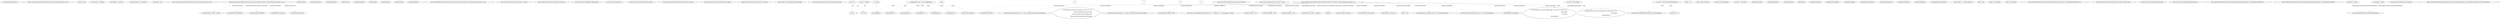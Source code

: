 digraph  {
n7 [label="CommonMark.Syntax.Block", span=""];
n0 [cluster="CommonMark.Syntax.Block.Block(CommonMark.Syntax.BlockTag, int, int)", label="Entry CommonMark.Syntax.Block.Block(CommonMark.Syntax.BlockTag, int, int)", span="9-9"];
n1 [cluster="CommonMark.Syntax.Block.Block(CommonMark.Syntax.BlockTag, int, int)", label="this.Tag = tag", span="11-11"];
n2 [cluster="CommonMark.Syntax.Block.Block(CommonMark.Syntax.BlockTag, int, int)", label="this.StartLine = startLine", span="12-12"];
n3 [cluster="CommonMark.Syntax.Block.Block(CommonMark.Syntax.BlockTag, int, int)", label="this.EndLine = startLine", span="13-13"];
n4 [cluster="CommonMark.Syntax.Block.Block(CommonMark.Syntax.BlockTag, int, int)", label="this.StartColumn = startColumn", span="14-14"];
n5 [cluster="CommonMark.Syntax.Block.Block(CommonMark.Syntax.BlockTag, int, int)", label="this.IsOpen = true", span="15-15"];
n6 [cluster="CommonMark.Syntax.Block.Block(CommonMark.Syntax.BlockTag, int, int)", label="Exit CommonMark.Syntax.Block.Block(CommonMark.Syntax.BlockTag, int, int)", span="9-9"];
m2_80 [cluster="CommonMark.Formatter.Printer.print_inlines(System.IO.TextWriter, CommonMark.Syntax.Inline, int, int)", file="Printer.cs", label="Entry CommonMark.Formatter.Printer.print_inlines(System.IO.TextWriter, CommonMark.Syntax.Inline, int, int)", span="150-150"];
m2_87 [cluster="CommonMark.Formatter.Printer.print_inlines(System.IO.TextWriter, CommonMark.Syntax.Inline, int, int)", file="Printer.cs", label="writer.Write(new string(' ', indent))", span="154-154"];
m2_92 [cluster="CommonMark.Formatter.Printer.print_inlines(System.IO.TextWriter, CommonMark.Syntax.Inline, int, int)", file="Printer.cs", label="writer.WriteLine(''linebreak'')", span="163-163"];
m2_94 [cluster="CommonMark.Formatter.Printer.print_inlines(System.IO.TextWriter, CommonMark.Syntax.Inline, int, int)", file="Printer.cs", label="writer.WriteLine(''softbreak'')", span="167-167"];
m2_106 [cluster="CommonMark.Formatter.Printer.print_inlines(System.IO.TextWriter, CommonMark.Syntax.Inline, int, int)", file="Printer.cs", label="writer.WriteLine(''strong'')", span="193-193"];
m2_109 [cluster="CommonMark.Formatter.Printer.print_inlines(System.IO.TextWriter, CommonMark.Syntax.Inline, int, int)", file="Printer.cs", label="writer.WriteLine(''emph'')", span="198-198"];
m2_89 [cluster="CommonMark.Formatter.Printer.print_inlines(System.IO.TextWriter, CommonMark.Syntax.Inline, int, int)", file="Printer.cs", label="InlineTag.String", span="158-158"];
m2_91 [cluster="CommonMark.Formatter.Printer.print_inlines(System.IO.TextWriter, CommonMark.Syntax.Inline, int, int)", file="Printer.cs", label="InlineTag.LineBreak", span="162-162"];
m2_93 [cluster="CommonMark.Formatter.Printer.print_inlines(System.IO.TextWriter, CommonMark.Syntax.Inline, int, int)", file="Printer.cs", label="InlineTag.SoftBreak", span="166-166"];
m2_95 [cluster="CommonMark.Formatter.Printer.print_inlines(System.IO.TextWriter, CommonMark.Syntax.Inline, int, int)", file="Printer.cs", label="InlineTag.Code", span="170-170"];
m2_97 [cluster="CommonMark.Formatter.Printer.print_inlines(System.IO.TextWriter, CommonMark.Syntax.Inline, int, int)", file="Printer.cs", label="InlineTag.RawHtml", span="174-174"];
m2_99 [cluster="CommonMark.Formatter.Printer.print_inlines(System.IO.TextWriter, CommonMark.Syntax.Inline, int, int)", file="Printer.cs", label="InlineTag.Link", span="178-178"];
m2_102 [cluster="CommonMark.Formatter.Printer.print_inlines(System.IO.TextWriter, CommonMark.Syntax.Inline, int, int)", file="Printer.cs", label="InlineTag.Image", span="185-185"];
m2_105 [cluster="CommonMark.Formatter.Printer.print_inlines(System.IO.TextWriter, CommonMark.Syntax.Inline, int, int)", file="Printer.cs", label="InlineTag.Strong", span="192-192"];
m2_108 [cluster="CommonMark.Formatter.Printer.print_inlines(System.IO.TextWriter, CommonMark.Syntax.Inline, int, int)", file="Printer.cs", label="InlineTag.Emphasis", span="197-197"];
m2_112 [cluster="CommonMark.Formatter.Printer.print_inlines(System.IO.TextWriter, CommonMark.Syntax.Inline, int, int)", file="Printer.cs", label="Exit CommonMark.Formatter.Printer.print_inlines(System.IO.TextWriter, CommonMark.Syntax.Inline, int, int)", span="150-150"];
m2_84 [cluster="System.Collections.Generic.Stack<T>.Push(T)", file="Printer.cs", label="Entry System.Collections.Generic.Stack<T>.Push(T)", span="0-0"];
m2_81 [cluster="CommonMark.Syntax.StringContent.ToString()", file="Printer.cs", label="Entry CommonMark.Syntax.StringContent.ToString()", span="50-50"];
m2_22 [cluster="System.Text.StringBuilder.Append(char)", file="Printer.cs", label="Entry System.Text.StringBuilder.Append(char)", span="0-0"];
m2_74 [cluster="string.String(char, int)", file="Printer.cs", label="Entry string.String(char, int)", span="0-0"];
m2_76 [cluster="System.IO.TextWriter.WriteLine(string)", file="Printer.cs", label="Entry System.IO.TextWriter.WriteLine(string)", span="0-0"];
m2_78 [cluster="System.IO.TextWriter.WriteLine(string, object, object)", file="Printer.cs", label="Entry System.IO.TextWriter.WriteLine(string, object, object)", span="0-0"];
m2_79 [cluster="System.IO.TextWriter.WriteLine(string, object)", file="Printer.cs", label="Entry System.IO.TextWriter.WriteLine(string, object)", span="0-0"];
m2_73 [cluster="System.Collections.Generic.Stack<T>.Stack()", file="Printer.cs", label="Entry System.Collections.Generic.Stack<T>.Stack()", span="0-0"];
m2_20 [cluster="System.Text.StringBuilder.StringBuilder()", file="Printer.cs", label="Entry System.Text.StringBuilder.StringBuilder()", span="0-0"];
m2_0 [cluster="CommonMark.Formatter.Printer.format_str(string)", file="Printer.cs", label="Entry CommonMark.Formatter.Printer.format_str(string)", span="9-9"];
m2_1 [cluster="CommonMark.Formatter.Printer.format_str(string)", file="Printer.cs", label="int pos = 0", span="11-11"];
m2_2 [cluster="CommonMark.Formatter.Printer.format_str(string)", file="Printer.cs", label="int len = s.Length", span="12-12"];
m2_7 [cluster="CommonMark.Formatter.Printer.format_str(string)", file="Printer.cs", label="c = s[pos]", span="18-18"];
m2_6 [cluster="CommonMark.Formatter.Printer.format_str(string)", file="Printer.cs", label="pos < len", span="16-16"];
m2_16 [cluster="CommonMark.Formatter.Printer.format_str(string)", file="Printer.cs", label="pos++", span="34-34"];
m2_3 [cluster="CommonMark.Formatter.Printer.format_str(string)", file="Printer.cs", label="StringBuilder result = new StringBuilder()", span="13-13"];
m2_4 [cluster="CommonMark.Formatter.Printer.format_str(string)", file="Printer.cs", label="char c", span="14-14"];
m2_5 [cluster="CommonMark.Formatter.Printer.format_str(string)", file="Printer.cs", label="result.Append(''\'''')", span="15-15"];
m2_10 [cluster="CommonMark.Formatter.Printer.format_str(string)", file="Printer.cs", label="result.Append(''\\n'')", span="22-22"];
m2_12 [cluster="CommonMark.Formatter.Printer.format_str(string)", file="Printer.cs", label="result.Append(''\\\'''')", span="25-25"];
m2_14 [cluster="CommonMark.Formatter.Printer.format_str(string)", file="Printer.cs", label="result.Append(''\\\\'')", span="28-28"];
m2_15 [cluster="CommonMark.Formatter.Printer.format_str(string)", file="Printer.cs", label="result.Append(c)", span="31-31"];
m2_17 [cluster="CommonMark.Formatter.Printer.format_str(string)", file="Printer.cs", label="result.Append(''\'''')", span="36-36"];
m2_18 [cluster="CommonMark.Formatter.Printer.format_str(string)", file="Printer.cs", label="return result.ToString();", span="37-37"];
m2_8 [cluster="CommonMark.Formatter.Printer.format_str(string)", file="Printer.cs", label=c, span="19-19"];
m2_9 [cluster="CommonMark.Formatter.Printer.format_str(string)", file="Printer.cs", label="'\n'", span="21-21"];
m2_11 [cluster="CommonMark.Formatter.Printer.format_str(string)", file="Printer.cs", label="''''", span="24-24"];
m2_13 [cluster="CommonMark.Formatter.Printer.format_str(string)", file="Printer.cs", label="'\\'", span="27-27"];
m2_19 [cluster="CommonMark.Formatter.Printer.format_str(string)", file="Printer.cs", label="Exit CommonMark.Formatter.Printer.format_str(string)", span="9-9"];
m2_85 [cluster="System.Collections.Generic.Stack<T>.Pop()", file="Printer.cs", label="Entry System.Collections.Generic.Stack<T>.Pop()", span="0-0"];
m2_62 [cluster="CommonMark.Formatter.Printer.PrintBlocks(System.IO.TextWriter, CommonMark.Syntax.Block, int)", file="Printer.cs", label="stack.Push(new BlockStackEntry(indent, block.NextSibling))", span="127-127"];
m2_24 [cluster="CommonMark.Formatter.Printer.PrintBlocks(System.IO.TextWriter, CommonMark.Syntax.Block, int)", file="Printer.cs", label="Entry CommonMark.Formatter.Printer.PrintBlocks(System.IO.TextWriter, CommonMark.Syntax.Block, int)", span="43-43"];
m2_25 [cluster="CommonMark.Formatter.Printer.PrintBlocks(System.IO.TextWriter, CommonMark.Syntax.Block, int)", file="Printer.cs", label="var stack = new Stack<BlockStackEntry>()", span="45-45"];
m2_26 [cluster="CommonMark.Formatter.Printer.PrintBlocks(System.IO.TextWriter, CommonMark.Syntax.Block, int)", file="Printer.cs", label="block != null", span="47-47"];
m2_27 [cluster="CommonMark.Formatter.Printer.PrintBlocks(System.IO.TextWriter, CommonMark.Syntax.Block, int)", file="Printer.cs", label="writer.Write(new string(' ', indent))", span="49-49"];
m2_28 [cluster="CommonMark.Formatter.Printer.PrintBlocks(System.IO.TextWriter, CommonMark.Syntax.Block, int)", file="Printer.cs", label="block.Tag", span="51-51"];
m2_30 [cluster="CommonMark.Formatter.Printer.PrintBlocks(System.IO.TextWriter, CommonMark.Syntax.Block, int)", file="Printer.cs", label="writer.WriteLine(''document'')", span="54-54"];
m2_32 [cluster="CommonMark.Formatter.Printer.PrintBlocks(System.IO.TextWriter, CommonMark.Syntax.Block, int)", file="Printer.cs", label="writer.WriteLine(''block_quote'')", span="58-58"];
m2_34 [cluster="CommonMark.Formatter.Printer.PrintBlocks(System.IO.TextWriter, CommonMark.Syntax.Block, int)", file="Printer.cs", label="writer.WriteLine(''list_item'')", span="62-62"];
m2_36 [cluster="CommonMark.Formatter.Printer.PrintBlocks(System.IO.TextWriter, CommonMark.Syntax.Block, int)", file="Printer.cs", label="var data = block.ListData", span="66-66"];
m2_38 [cluster="CommonMark.Formatter.Printer.PrintBlocks(System.IO.TextWriter, CommonMark.Syntax.Block, int)", file="Printer.cs", label="writer.WriteLine(''list (type=ordered tight={0} start={1} delim={2})'',\r\n                                 data.IsTight,\r\n                                 data.Start,\r\n                                 data.Delimiter)", span="69-72"];
m2_39 [cluster="CommonMark.Formatter.Printer.PrintBlocks(System.IO.TextWriter, CommonMark.Syntax.Block, int)", file="Printer.cs", label="writer.WriteLine(''list (type=bullet tight={0} bullet_char={1})'',\r\n                                 data.IsTight,\r\n                                 data.BulletChar)", span="76-78"];
m2_41 [cluster="CommonMark.Formatter.Printer.PrintBlocks(System.IO.TextWriter, CommonMark.Syntax.Block, int)", file="Printer.cs", label="writer.WriteLine(''atx_header (level={0})'', block.HeaderLevel)", span="83-83"];
m2_44 [cluster="CommonMark.Formatter.Printer.PrintBlocks(System.IO.TextWriter, CommonMark.Syntax.Block, int)", file="Printer.cs", label="writer.WriteLine(''setext_header (level={0})'', block.HeaderLevel)", span="88-88"];
m2_47 [cluster="CommonMark.Formatter.Printer.PrintBlocks(System.IO.TextWriter, CommonMark.Syntax.Block, int)", file="Printer.cs", label="writer.WriteLine(''paragraph'')", span="93-93"];
m2_50 [cluster="CommonMark.Formatter.Printer.PrintBlocks(System.IO.TextWriter, CommonMark.Syntax.Block, int)", file="Printer.cs", label="writer.WriteLine(''hrule'')", span="98-98"];
m2_52 [cluster="CommonMark.Formatter.Printer.PrintBlocks(System.IO.TextWriter, CommonMark.Syntax.Block, int)", file="Printer.cs", label="writer.WriteLine(''indented_code {0}'', format_str(block.StringContent.ToString()))", span="102-102"];
m2_54 [cluster="CommonMark.Formatter.Printer.PrintBlocks(System.IO.TextWriter, CommonMark.Syntax.Block, int)", file="Printer.cs", label="writer.WriteLine(''fenced_code length={0} info={1} {2}'',\r\n                               block.FencedCodeData.FenceLength,\r\n                               format_str(block.FencedCodeData.Info),\r\n                               format_str(block.StringContent.ToString()))", span="106-109"];
m2_56 [cluster="CommonMark.Formatter.Printer.PrintBlocks(System.IO.TextWriter, CommonMark.Syntax.Block, int)", file="Printer.cs", label="writer.WriteLine(''html_block {0}'', format_str(block.StringContent.ToString()))", span="113-113"];
m2_58 [cluster="CommonMark.Formatter.Printer.PrintBlocks(System.IO.TextWriter, CommonMark.Syntax.Block, int)", file="Printer.cs", label="writer.WriteLine(''reference_def'')", span="117-117"];
m2_59 [cluster="CommonMark.Formatter.Printer.PrintBlocks(System.IO.TextWriter, CommonMark.Syntax.Block, int)", file="Printer.cs", label="throw new CommonMarkException(''Block type '' + block.Tag + '' is not supported.'', block);", span="121-121"];
m2_60 [cluster="CommonMark.Formatter.Printer.PrintBlocks(System.IO.TextWriter, CommonMark.Syntax.Block, int)", file="Printer.cs", label="block.FirstChild != null", span="124-124"];
m2_61 [cluster="CommonMark.Formatter.Printer.PrintBlocks(System.IO.TextWriter, CommonMark.Syntax.Block, int)", file="Printer.cs", label="block.NextSibling != null", span="126-126"];
m2_63 [cluster="CommonMark.Formatter.Printer.PrintBlocks(System.IO.TextWriter, CommonMark.Syntax.Block, int)", file="Printer.cs", label="indent += 2", span="129-129"];
m2_64 [cluster="CommonMark.Formatter.Printer.PrintBlocks(System.IO.TextWriter, CommonMark.Syntax.Block, int)", file="Printer.cs", label="block = block.FirstChild", span="130-130"];
m2_65 [cluster="CommonMark.Formatter.Printer.PrintBlocks(System.IO.TextWriter, CommonMark.Syntax.Block, int)", file="Printer.cs", label="block.NextSibling != null", span="132-132"];
m2_66 [cluster="CommonMark.Formatter.Printer.PrintBlocks(System.IO.TextWriter, CommonMark.Syntax.Block, int)", file="Printer.cs", label="block = block.NextSibling", span="134-134"];
m2_67 [cluster="CommonMark.Formatter.Printer.PrintBlocks(System.IO.TextWriter, CommonMark.Syntax.Block, int)", file="Printer.cs", label="stack.Count > 0", span="136-136"];
m2_68 [cluster="CommonMark.Formatter.Printer.PrintBlocks(System.IO.TextWriter, CommonMark.Syntax.Block, int)", file="Printer.cs", label="var entry = stack.Pop()", span="138-138"];
m2_29 [cluster="CommonMark.Formatter.Printer.PrintBlocks(System.IO.TextWriter, CommonMark.Syntax.Block, int)", file="Printer.cs", label="BlockTag.Document", span="53-53"];
m2_31 [cluster="CommonMark.Formatter.Printer.PrintBlocks(System.IO.TextWriter, CommonMark.Syntax.Block, int)", file="Printer.cs", label="BlockTag.BlockQuote", span="57-57"];
m2_33 [cluster="CommonMark.Formatter.Printer.PrintBlocks(System.IO.TextWriter, CommonMark.Syntax.Block, int)", file="Printer.cs", label="BlockTag.ListItem", span="61-61"];
m2_35 [cluster="CommonMark.Formatter.Printer.PrintBlocks(System.IO.TextWriter, CommonMark.Syntax.Block, int)", file="Printer.cs", label="BlockTag.List", span="65-65"];
m2_40 [cluster="CommonMark.Formatter.Printer.PrintBlocks(System.IO.TextWriter, CommonMark.Syntax.Block, int)", file="Printer.cs", label="BlockTag.AtxHeader", span="82-82"];
m2_43 [cluster="CommonMark.Formatter.Printer.PrintBlocks(System.IO.TextWriter, CommonMark.Syntax.Block, int)", file="Printer.cs", label="BlockTag.SETextHeader", span="87-87"];
m2_46 [cluster="CommonMark.Formatter.Printer.PrintBlocks(System.IO.TextWriter, CommonMark.Syntax.Block, int)", file="Printer.cs", label="BlockTag.Paragraph", span="92-92"];
m2_49 [cluster="CommonMark.Formatter.Printer.PrintBlocks(System.IO.TextWriter, CommonMark.Syntax.Block, int)", file="Printer.cs", label="BlockTag.HorizontalRuler", span="97-97"];
m2_51 [cluster="CommonMark.Formatter.Printer.PrintBlocks(System.IO.TextWriter, CommonMark.Syntax.Block, int)", file="Printer.cs", label="BlockTag.IndentedCode", span="101-101"];
m2_53 [cluster="CommonMark.Formatter.Printer.PrintBlocks(System.IO.TextWriter, CommonMark.Syntax.Block, int)", file="Printer.cs", label="BlockTag.FencedCode", span="105-105"];
m2_55 [cluster="CommonMark.Formatter.Printer.PrintBlocks(System.IO.TextWriter, CommonMark.Syntax.Block, int)", file="Printer.cs", label="BlockTag.HtmlBlock", span="112-112"];
m2_57 [cluster="CommonMark.Formatter.Printer.PrintBlocks(System.IO.TextWriter, CommonMark.Syntax.Block, int)", file="Printer.cs", label="BlockTag.ReferenceDefinition", span="116-116"];
m2_37 [cluster="CommonMark.Formatter.Printer.PrintBlocks(System.IO.TextWriter, CommonMark.Syntax.Block, int)", file="Printer.cs", label="data.ListType == ListType.Ordered", span="67-67"];
m2_71 [cluster="CommonMark.Formatter.Printer.PrintBlocks(System.IO.TextWriter, CommonMark.Syntax.Block, int)", file="Printer.cs", label="block = null", span="144-144"];
m2_69 [cluster="CommonMark.Formatter.Printer.PrintBlocks(System.IO.TextWriter, CommonMark.Syntax.Block, int)", file="Printer.cs", label="indent = entry.Indent", span="139-139"];
m2_70 [cluster="CommonMark.Formatter.Printer.PrintBlocks(System.IO.TextWriter, CommonMark.Syntax.Block, int)", file="Printer.cs", label="block = entry.Target", span="140-140"];
m2_72 [cluster="CommonMark.Formatter.Printer.PrintBlocks(System.IO.TextWriter, CommonMark.Syntax.Block, int)", file="Printer.cs", label="Exit CommonMark.Formatter.Printer.PrintBlocks(System.IO.TextWriter, CommonMark.Syntax.Block, int)", span="43-43"];
m2_77 [cluster="System.IO.TextWriter.WriteLine(string, object, object, object)", file="Printer.cs", label="Entry System.IO.TextWriter.WriteLine(string, object, object, object)", span="0-0"];
m2_23 [cluster="System.Text.StringBuilder.ToString()", file="Printer.cs", label="Entry System.Text.StringBuilder.ToString()", span="0-0"];
m2_21 [cluster="System.Text.StringBuilder.Append(string)", file="Printer.cs", label="Entry System.Text.StringBuilder.Append(string)", span="0-0"];
m2_115 [cluster="CommonMark.Formatter.Printer.BlockStackEntry.BlockStackEntry(int, CommonMark.Syntax.Block)", file="Printer.cs", label="Exit CommonMark.Formatter.Printer.BlockStackEntry.BlockStackEntry(int, CommonMark.Syntax.Block)", span="210-210"];
m2_83 [cluster="CommonMark.Formatter.Printer.BlockStackEntry.BlockStackEntry(int, CommonMark.Syntax.Block)", file="Printer.cs", label="Entry CommonMark.Formatter.Printer.BlockStackEntry.BlockStackEntry(int, CommonMark.Syntax.Block)", span="210-210"];
m2_113 [cluster="CommonMark.Formatter.Printer.BlockStackEntry.BlockStackEntry(int, CommonMark.Syntax.Block)", file="Printer.cs", label="this.Indent = indent", span="212-212"];
m2_114 [cluster="CommonMark.Formatter.Printer.BlockStackEntry.BlockStackEntry(int, CommonMark.Syntax.Block)", file="Printer.cs", label="this.Target = target", span="213-213"];
m2_75 [cluster="System.IO.TextWriter.Write(string)", file="Printer.cs", label="Entry System.IO.TextWriter.Write(string)", span="0-0"];
m2_82 [cluster="CommonMark.CommonMarkException.CommonMarkException(string, CommonMark.Syntax.Block, System.Exception)", file="Printer.cs", label="Entry CommonMark.CommonMarkException.CommonMarkException(string, CommonMark.Syntax.Block, System.Exception)", span="32-32"];
m2_116 [file="Printer.cs", label="out CommonMark.Formatter.Printer.BlockStackEntry", span=""];
m2_80 -> m2_87  [color=darkseagreen4, key=1, label="System.IO.TextWriter", style=dashed];
m2_80 -> m2_92  [color=darkseagreen4, key=1, label="System.IO.TextWriter", style=dashed];
m2_80 -> m2_94  [color=darkseagreen4, key=1, label="System.IO.TextWriter", style=dashed];
m2_80 -> m2_106  [color=darkseagreen4, key=1, label="System.IO.TextWriter", style=dashed];
m2_80 -> m2_109  [color=darkseagreen4, key=1, label="System.IO.TextWriter", style=dashed];
m2_1 -> m2_6  [color=darkseagreen4, key=1, label=pos, style=dashed];
m2_1 -> m2_16  [color=darkseagreen4, key=1, label=pos, style=dashed];
m2_2 -> m2_6  [color=darkseagreen4, key=1, label=len, style=dashed];
m2_7 -> m2_15  [color=darkseagreen4, key=1, label=c, style=dashed];
m2_16 -> m2_16  [color=darkseagreen4, key=1, label=pos, style=dashed];
m2_3 -> m2_5  [color=darkseagreen4, key=1, label=result, style=dashed];
m2_3 -> m2_10  [color=darkseagreen4, key=1, label=result, style=dashed];
m2_3 -> m2_12  [color=darkseagreen4, key=1, label=result, style=dashed];
m2_3 -> m2_14  [color=darkseagreen4, key=1, label=result, style=dashed];
m2_3 -> m2_15  [color=darkseagreen4, key=1, label=result, style=dashed];
m2_3 -> m2_17  [color=darkseagreen4, key=1, label=result, style=dashed];
m2_3 -> m2_18  [color=darkseagreen4, key=1, label=result, style=dashed];
m2_24 -> m2_26  [color=darkseagreen4, key=1, label="CommonMark.Syntax.Block", style=dashed];
m2_24 -> m2_27  [color=darkseagreen4, key=1, label="System.IO.TextWriter", style=dashed];
m2_24 -> m2_28  [color=darkseagreen4, key=1, label="CommonMark.Syntax.Block", style=dashed];
m2_24 -> m2_30  [color=darkseagreen4, key=1, label="System.IO.TextWriter", style=dashed];
m2_24 -> m2_32  [color=darkseagreen4, key=1, label="System.IO.TextWriter", style=dashed];
m2_24 -> m2_34  [color=darkseagreen4, key=1, label="System.IO.TextWriter", style=dashed];
m2_24 -> m2_38  [color=darkseagreen4, key=1, label="System.IO.TextWriter", style=dashed];
m2_24 -> m2_39  [color=darkseagreen4, key=1, label="System.IO.TextWriter", style=dashed];
m2_24 -> m2_41  [color=darkseagreen4, key=1, label="System.IO.TextWriter", style=dashed];
m2_24 -> m2_44  [color=darkseagreen4, key=1, label="System.IO.TextWriter", style=dashed];
m2_24 -> m2_47  [color=darkseagreen4, key=1, label="System.IO.TextWriter", style=dashed];
m2_24 -> m2_50  [color=darkseagreen4, key=1, label="System.IO.TextWriter", style=dashed];
m2_24 -> m2_52  [color=darkseagreen4, key=1, label="System.IO.TextWriter", style=dashed];
m2_24 -> m2_54  [color=darkseagreen4, key=1, label="System.IO.TextWriter", style=dashed];
m2_24 -> m2_56  [color=darkseagreen4, key=1, label="System.IO.TextWriter", style=dashed];
m2_24 -> m2_58  [color=darkseagreen4, key=1, label="System.IO.TextWriter", style=dashed];
m2_24 -> m2_59  [color=darkseagreen4, key=1, label="CommonMark.Syntax.Block", style=dashed];
m2_24 -> m2_60  [color=darkseagreen4, key=1, label="CommonMark.Syntax.Block", style=dashed];
m2_24 -> m2_61  [color=darkseagreen4, key=1, label="CommonMark.Syntax.Block", style=dashed];
m2_24 -> m2_62  [color=darkseagreen4, key=1, label="CommonMark.Syntax.Block", style=dashed];
m2_24 -> m2_65  [color=darkseagreen4, key=1, label="CommonMark.Syntax.Block", style=dashed];
m2_25 -> m2_62  [color=darkseagreen4, key=1, label=stack, style=dashed];
m2_25 -> m2_67  [color=darkseagreen4, key=1, label=stack, style=dashed];
m2_36 -> m2_38  [color=darkseagreen4, key=1, label=data, style=dashed];
m2_36 -> m2_39  [color=darkseagreen4, key=1, label=data, style=dashed];
m2_113 -> m2_116  [color=darkseagreen4, key=1, label="CommonMark.Formatter.Printer.BlockStackEntry", style=dashed];
m2_114 -> m2_116  [color=darkseagreen4, key=1, label="CommonMark.Formatter.Printer.BlockStackEntry", style=dashed];
}
